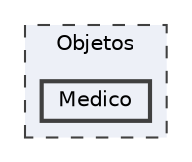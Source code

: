digraph "Objetos/Medico"
{
 // LATEX_PDF_SIZE
  bgcolor="transparent";
  edge [fontname=Helvetica,fontsize=10,labelfontname=Helvetica,labelfontsize=10];
  node [fontname=Helvetica,fontsize=10,shape=box,height=0.2,width=0.4];
  compound=true
  subgraph clusterdir_5555721b5545d5495c9dc9d22d18a892 {
    graph [ bgcolor="#edf0f7", pencolor="grey25", label="Objetos", fontname=Helvetica,fontsize=10 style="filled,dashed", URL="dir_5555721b5545d5495c9dc9d22d18a892.html",tooltip=""]
  dir_54b492789182d39194d6ebadc580f195 [label="Medico", fillcolor="#edf0f7", color="grey25", style="filled,bold", URL="dir_54b492789182d39194d6ebadc580f195.html",tooltip=""];
  }
}
